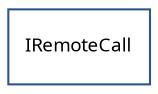 strict digraph interface_diagram {
  rankdir=LR;
  IRemoteCall[
    label="IRemoteCall",
    URL="IRemoteCall.html",
    tooltip="com.sekati.remoting.IRemoteCall",
    fontname="Verdana-Italic",
    fontsize="9"
    color="#2d5492"
    shape="record"
  ];
}

